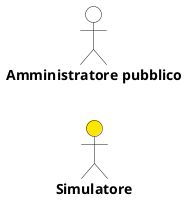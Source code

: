@startuml Utenti
skinparam actor {
  FontSize 14
  FontStyle bold
}

left to right direction

actor Simulatore as "Simulatore" #FFE600
actor AmministratorePubblico as "Amministratore pubblico" #FFFFFF 

@enduml